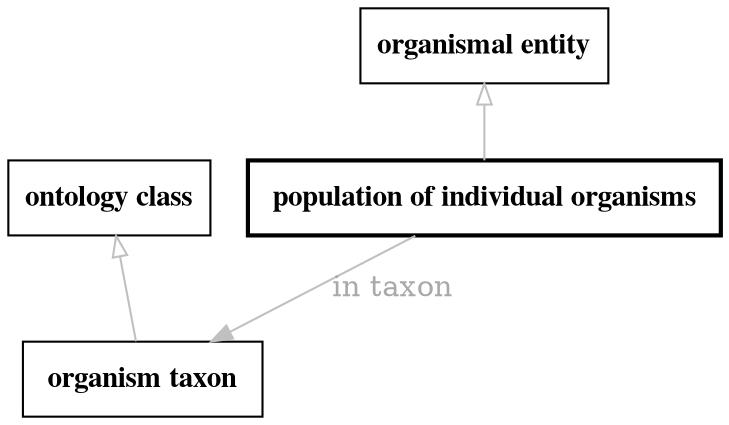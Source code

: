 // biolink model
digraph {
	graph [fontsize=32 penwidth=5]
	node [color=black fontname="times bold" shape=rectangle]
	edge [color=gray fontcolor=darkgray]
	"population of individual organisms" [label=" population of individual organisms " style=bold]
	"organismal entity" -> "population of individual organisms" [label="" arrowtail=onormal dir=back]
	"population of individual organisms" -> "organism taxon" [label="in taxon"]
	"organism taxon" [label=" organism taxon " style=solid]
	"ontology class" -> "organism taxon" [label="" arrowtail=onormal dir=back]
}
